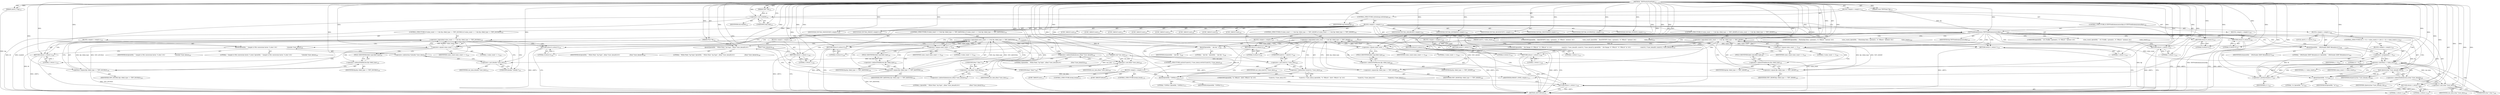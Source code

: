 digraph "_TIFFPrettyPrintField" {  
"3235" [label = <(METHOD,_TIFFPrettyPrintField)<SUB>151</SUB>> ]
"3236" [label = <(PARAM,TIFF *tif)<SUB>151</SUB>> ]
"3237" [label = <(PARAM,const TIFFField *fip)<SUB>151</SUB>> ]
"3238" [label = <(PARAM,FILE *fd)<SUB>151</SUB>> ]
"3239" [label = <(PARAM,uint32_t tag)<SUB>152</SUB>> ]
"3240" [label = <(PARAM,uint32_t value_count)<SUB>152</SUB>> ]
"3241" [label = <(PARAM,void *raw_data)<SUB>153</SUB>> ]
"3242" [label = <(BLOCK,&lt;empty&gt;,&lt;empty&gt;)<SUB>154</SUB>> ]
"3243" [label = <(&lt;operator&gt;.cast,(void)tif)<SUB>155</SUB>> ]
"3244" [label = <(UNKNOWN,void,void)<SUB>155</SUB>> ]
"3245" [label = <(IDENTIFIER,tif,(void)tif)<SUB>155</SUB>> ]
"3246" [label = <(CONTROL_STRUCTURE,if (TIFFFieldIsAnonymous(fip)),if (TIFFFieldIsAnonymous(fip)))<SUB>158</SUB>> ]
"3247" [label = <(TIFFFieldIsAnonymous,TIFFFieldIsAnonymous(fip))<SUB>158</SUB>> ]
"3248" [label = <(IDENTIFIER,fip,TIFFFieldIsAnonymous(fip))<SUB>158</SUB>> ]
"3249" [label = <(BLOCK,&lt;empty&gt;,&lt;empty&gt;)<SUB>159</SUB>> ]
"3250" [label = <(RETURN,return 0;,return 0;)<SUB>160</SUB>> ]
"3251" [label = <(LITERAL,0,return 0;)<SUB>160</SUB>> ]
"3252" [label = <(CONTROL_STRUCTURE,switch(tag),switch(tag))<SUB>163</SUB>> ]
"3253" [label = <(IDENTIFIER,tag,switch(tag))<SUB>163</SUB>> ]
"3254" [label = <(BLOCK,&lt;empty&gt;,&lt;empty&gt;)<SUB>164</SUB>> ]
"3255" [label = <(JUMP_TARGET,case)<SUB>165</SUB>> ]
"3256" [label = <(IDENTIFIER,TIFFTAG_INKSET,&lt;empty&gt;)<SUB>165</SUB>> ]
"3257" [label = <(CONTROL_STRUCTURE,if (value_count == 2 &amp;&amp; fip-&gt;field_type == TIFF_SHORT),if (value_count == 2 &amp;&amp; fip-&gt;field_type == TIFF_SHORT))<SUB>166</SUB>> ]
"3258" [label = <(&lt;operator&gt;.logicalAnd,value_count == 2 &amp;&amp; fip-&gt;field_type == TIFF_SHORT)<SUB>166</SUB>> ]
"3259" [label = <(&lt;operator&gt;.equals,value_count == 2)<SUB>166</SUB>> ]
"3260" [label = <(IDENTIFIER,value_count,value_count == 2)<SUB>166</SUB>> ]
"3261" [label = <(LITERAL,2,value_count == 2)<SUB>166</SUB>> ]
"3262" [label = <(&lt;operator&gt;.equals,fip-&gt;field_type == TIFF_SHORT)<SUB>166</SUB>> ]
"3263" [label = <(&lt;operator&gt;.indirectFieldAccess,fip-&gt;field_type)<SUB>166</SUB>> ]
"3264" [label = <(IDENTIFIER,fip,fip-&gt;field_type == TIFF_SHORT)<SUB>166</SUB>> ]
"3265" [label = <(FIELD_IDENTIFIER,field_type,field_type)<SUB>166</SUB>> ]
"3266" [label = <(IDENTIFIER,TIFF_SHORT,fip-&gt;field_type == TIFF_SHORT)<SUB>166</SUB>> ]
"3267" [label = <(BLOCK,&lt;empty&gt;,&lt;empty&gt;)<SUB>167</SUB>> ]
"3268" [label = <(fprintf,fprintf(fd, &quot;  Ink Set: &quot;))<SUB>168</SUB>> ]
"3269" [label = <(IDENTIFIER,fd,fprintf(fd, &quot;  Ink Set: &quot;))<SUB>168</SUB>> ]
"3270" [label = <(LITERAL,&quot;  Ink Set: &quot;,fprintf(fd, &quot;  Ink Set: &quot;))<SUB>168</SUB>> ]
"3271" [label = <(CONTROL_STRUCTURE,switch(*((uint16_t *)raw_data)),switch(*((uint16_t *)raw_data)))<SUB>169</SUB>> ]
"3272" [label = <(&lt;operator&gt;.indirection,*((uint16_t *)raw_data))<SUB>169</SUB>> ]
"3273" [label = <(&lt;operator&gt;.cast,(uint16_t *)raw_data)<SUB>169</SUB>> ]
"3274" [label = <(UNKNOWN,uint16_t *,uint16_t *)<SUB>169</SUB>> ]
"3275" [label = <(IDENTIFIER,raw_data,(uint16_t *)raw_data)<SUB>169</SUB>> ]
"3276" [label = <(BLOCK,&lt;empty&gt;,&lt;empty&gt;)<SUB>170</SUB>> ]
"3277" [label = <(JUMP_TARGET,case)<SUB>171</SUB>> ]
"3278" [label = <(IDENTIFIER,INKSET_CMYK,&lt;empty&gt;)<SUB>171</SUB>> ]
"3279" [label = <(fprintf,fprintf(fd, &quot;CMYK\n&quot;))<SUB>172</SUB>> ]
"3280" [label = <(IDENTIFIER,fd,fprintf(fd, &quot;CMYK\n&quot;))<SUB>172</SUB>> ]
"3281" [label = <(LITERAL,&quot;CMYK\n&quot;,fprintf(fd, &quot;CMYK\n&quot;))<SUB>172</SUB>> ]
"3282" [label = <(CONTROL_STRUCTURE,break;,break;)<SUB>173</SUB>> ]
"3283" [label = <(JUMP_TARGET,default)<SUB>174</SUB>> ]
"3284" [label = <(UNKNOWN,fprintf(fd, &quot;%&quot; PRIu16 &quot; (0x%&quot; PRIx16 &quot;)\n&quot;,\012                                *((uint16_t *)raw_data),\012                                *((uint16_t *)raw_data));,fprintf(fd, &quot;%&quot; PRIu16 &quot; (0x%&quot; PRIx16 &quot;)\n&quot;,\012                                *((uint16_t *)raw_data),\012                                *((uint16_t *)raw_data));)<SUB>175</SUB>> ]
"3285" [label = <(CONTROL_STRUCTURE,break;,break;)<SUB>178</SUB>> ]
"3286" [label = <(RETURN,return 1;,return 1;)<SUB>180</SUB>> ]
"3287" [label = <(LITERAL,1,return 1;)<SUB>180</SUB>> ]
"3288" [label = <(RETURN,return 0;,return 0;)<SUB>182</SUB>> ]
"3289" [label = <(LITERAL,0,return 0;)<SUB>182</SUB>> ]
"3290" [label = <(JUMP_TARGET,case)<SUB>184</SUB>> ]
"3291" [label = <(IDENTIFIER,TIFFTAG_DOTRANGE,&lt;empty&gt;)<SUB>184</SUB>> ]
"3292" [label = <(CONTROL_STRUCTURE,if (value_count == 2 &amp;&amp; fip-&gt;field_type == TIFF_SHORT),if (value_count == 2 &amp;&amp; fip-&gt;field_type == TIFF_SHORT))<SUB>185</SUB>> ]
"3293" [label = <(&lt;operator&gt;.logicalAnd,value_count == 2 &amp;&amp; fip-&gt;field_type == TIFF_SHORT)<SUB>185</SUB>> ]
"3294" [label = <(&lt;operator&gt;.equals,value_count == 2)<SUB>185</SUB>> ]
"3295" [label = <(IDENTIFIER,value_count,value_count == 2)<SUB>185</SUB>> ]
"3296" [label = <(LITERAL,2,value_count == 2)<SUB>185</SUB>> ]
"3297" [label = <(&lt;operator&gt;.equals,fip-&gt;field_type == TIFF_SHORT)<SUB>185</SUB>> ]
"3298" [label = <(&lt;operator&gt;.indirectFieldAccess,fip-&gt;field_type)<SUB>185</SUB>> ]
"3299" [label = <(IDENTIFIER,fip,fip-&gt;field_type == TIFF_SHORT)<SUB>185</SUB>> ]
"3300" [label = <(FIELD_IDENTIFIER,field_type,field_type)<SUB>185</SUB>> ]
"3301" [label = <(IDENTIFIER,TIFF_SHORT,fip-&gt;field_type == TIFF_SHORT)<SUB>185</SUB>> ]
"3302" [label = <(BLOCK,&lt;empty&gt;,&lt;empty&gt;)<SUB>186</SUB>> ]
"3303" [label = <(UNKNOWN,fprintf(fd, &quot;  Dot Range: %&quot; PRIu16 &quot;-%&quot; PRIu16 &quot;\n&quot;,\012                        ((uint16_t *)raw_data)[0], ((uint16_t *)raw_data)[1]);,fprintf(fd, &quot;  Dot Range: %&quot; PRIu16 &quot;-%&quot; PRIu16 &quot;\n&quot;,\012                        ((uint16_t *)raw_data)[0], ((uint16_t *)raw_data)[1]);)<SUB>187</SUB>> ]
"3304" [label = <(RETURN,return 1;,return 1;)<SUB>189</SUB>> ]
"3305" [label = <(LITERAL,1,return 1;)<SUB>189</SUB>> ]
"3306" [label = <(RETURN,return 0;,return 0;)<SUB>191</SUB>> ]
"3307" [label = <(LITERAL,0,return 0;)<SUB>191</SUB>> ]
"3308" [label = <(JUMP_TARGET,case)<SUB>193</SUB>> ]
"3309" [label = <(IDENTIFIER,TIFFTAG_WHITEPOINT,&lt;empty&gt;)<SUB>193</SUB>> ]
"3310" [label = <(CONTROL_STRUCTURE,if (value_count == 2 &amp;&amp; fip-&gt;field_type == TIFF_RATIONAL),if (value_count == 2 &amp;&amp; fip-&gt;field_type == TIFF_RATIONAL))<SUB>194</SUB>> ]
"3311" [label = <(&lt;operator&gt;.logicalAnd,value_count == 2 &amp;&amp; fip-&gt;field_type == TIFF_RATIONAL)<SUB>194</SUB>> ]
"3312" [label = <(&lt;operator&gt;.equals,value_count == 2)<SUB>194</SUB>> ]
"3313" [label = <(IDENTIFIER,value_count,value_count == 2)<SUB>194</SUB>> ]
"3314" [label = <(LITERAL,2,value_count == 2)<SUB>194</SUB>> ]
"3315" [label = <(&lt;operator&gt;.equals,fip-&gt;field_type == TIFF_RATIONAL)<SUB>194</SUB>> ]
"3316" [label = <(&lt;operator&gt;.indirectFieldAccess,fip-&gt;field_type)<SUB>194</SUB>> ]
"3317" [label = <(IDENTIFIER,fip,fip-&gt;field_type == TIFF_RATIONAL)<SUB>194</SUB>> ]
"3318" [label = <(FIELD_IDENTIFIER,field_type,field_type)<SUB>194</SUB>> ]
"3319" [label = <(IDENTIFIER,TIFF_RATIONAL,fip-&gt;field_type == TIFF_RATIONAL)<SUB>194</SUB>> ]
"3320" [label = <(BLOCK,&lt;empty&gt;,&lt;empty&gt;)<SUB>195</SUB>> ]
"3321" [label = <(fprintf,fprintf(fd, &quot;  White Point: %g-%g\n&quot;, ((float *)raw_data)[0],\012                        ((float *)raw_data)[1]))<SUB>196</SUB>> ]
"3322" [label = <(IDENTIFIER,fd,fprintf(fd, &quot;  White Point: %g-%g\n&quot;, ((float *)raw_data)[0],\012                        ((float *)raw_data)[1]))<SUB>196</SUB>> ]
"3323" [label = <(LITERAL,&quot;  White Point: %g-%g\n&quot;,fprintf(fd, &quot;  White Point: %g-%g\n&quot;, ((float *)raw_data)[0],\012                        ((float *)raw_data)[1]))<SUB>196</SUB>> ]
"3324" [label = <(&lt;operator&gt;.indirectIndexAccess,((float *)raw_data)[0])<SUB>196</SUB>> ]
"3325" [label = <(&lt;operator&gt;.cast,(float *)raw_data)<SUB>196</SUB>> ]
"3326" [label = <(UNKNOWN,float *,float *)<SUB>196</SUB>> ]
"3327" [label = <(IDENTIFIER,raw_data,(float *)raw_data)<SUB>196</SUB>> ]
"3328" [label = <(LITERAL,0,fprintf(fd, &quot;  White Point: %g-%g\n&quot;, ((float *)raw_data)[0],\012                        ((float *)raw_data)[1]))<SUB>196</SUB>> ]
"3329" [label = <(&lt;operator&gt;.indirectIndexAccess,((float *)raw_data)[1])<SUB>197</SUB>> ]
"3330" [label = <(&lt;operator&gt;.cast,(float *)raw_data)<SUB>197</SUB>> ]
"3331" [label = <(UNKNOWN,float *,float *)<SUB>197</SUB>> ]
"3332" [label = <(IDENTIFIER,raw_data,(float *)raw_data)<SUB>197</SUB>> ]
"3333" [label = <(LITERAL,1,fprintf(fd, &quot;  White Point: %g-%g\n&quot;, ((float *)raw_data)[0],\012                        ((float *)raw_data)[1]))<SUB>197</SUB>> ]
"3334" [label = <(RETURN,return 1;,return 1;)<SUB>198</SUB>> ]
"3335" [label = <(LITERAL,1,return 1;)<SUB>198</SUB>> ]
"3336" [label = <(RETURN,return 0;,return 0;)<SUB>200</SUB>> ]
"3337" [label = <(LITERAL,0,return 0;)<SUB>200</SUB>> ]
"3338" [label = <(JUMP_TARGET,case)<SUB>202</SUB>> ]
"3339" [label = <(IDENTIFIER,TIFFTAG_XMLPACKET,&lt;empty&gt;)<SUB>202</SUB>> ]
"3340" [label = <(BLOCK,&lt;empty&gt;,&lt;empty&gt;)<SUB>203</SUB>> ]
"3341" [label = <(LOCAL,uint32_t i: uint32_t)<SUB>204</SUB>> ]
"3342" [label = <(fprintf,fprintf(fd, &quot;  XMLPacket (XMP Metadata):\n&quot;))<SUB>206</SUB>> ]
"3343" [label = <(IDENTIFIER,fd,fprintf(fd, &quot;  XMLPacket (XMP Metadata):\n&quot;))<SUB>206</SUB>> ]
"3344" [label = <(LITERAL,&quot;  XMLPacket (XMP Metadata):\n&quot;,fprintf(fd, &quot;  XMLPacket (XMP Metadata):\n&quot;))<SUB>206</SUB>> ]
"3345" [label = <(CONTROL_STRUCTURE,for (i = 0;i &lt; value_count;i++),for (i = 0;i &lt; value_count;i++))<SUB>207</SUB>> ]
"3346" [label = <(BLOCK,&lt;empty&gt;,&lt;empty&gt;)<SUB>207</SUB>> ]
"3347" [label = <(&lt;operator&gt;.assignment,i = 0)<SUB>207</SUB>> ]
"3348" [label = <(IDENTIFIER,i,i = 0)<SUB>207</SUB>> ]
"3349" [label = <(LITERAL,0,i = 0)<SUB>207</SUB>> ]
"3350" [label = <(&lt;operator&gt;.lessThan,i &lt; value_count)<SUB>207</SUB>> ]
"3351" [label = <(IDENTIFIER,i,i &lt; value_count)<SUB>207</SUB>> ]
"3352" [label = <(IDENTIFIER,value_count,i &lt; value_count)<SUB>207</SUB>> ]
"3353" [label = <(&lt;operator&gt;.postIncrement,i++)<SUB>207</SUB>> ]
"3354" [label = <(IDENTIFIER,i,i++)<SUB>207</SUB>> ]
"3355" [label = <(fputc,fputc(((char *)raw_data)[i], fd))<SUB>208</SUB>> ]
"3356" [label = <(&lt;operator&gt;.indirectIndexAccess,((char *)raw_data)[i])<SUB>208</SUB>> ]
"3357" [label = <(&lt;operator&gt;.cast,(char *)raw_data)<SUB>208</SUB>> ]
"3358" [label = <(UNKNOWN,char *,char *)<SUB>208</SUB>> ]
"3359" [label = <(IDENTIFIER,raw_data,(char *)raw_data)<SUB>208</SUB>> ]
"3360" [label = <(IDENTIFIER,i,fputc(((char *)raw_data)[i], fd))<SUB>208</SUB>> ]
"3361" [label = <(IDENTIFIER,fd,fputc(((char *)raw_data)[i], fd))<SUB>208</SUB>> ]
"3362" [label = <(fprintf,fprintf(fd, &quot;\n&quot;))<SUB>209</SUB>> ]
"3363" [label = <(IDENTIFIER,fd,fprintf(fd, &quot;\n&quot;))<SUB>209</SUB>> ]
"3364" [label = <(LITERAL,&quot;\n&quot;,fprintf(fd, &quot;\n&quot;))<SUB>209</SUB>> ]
"3365" [label = <(RETURN,return 1;,return 1;)<SUB>210</SUB>> ]
"3366" [label = <(LITERAL,1,return 1;)<SUB>210</SUB>> ]
"3367" [label = <(JUMP_TARGET,case)<SUB>212</SUB>> ]
"3368" [label = <(IDENTIFIER,TIFFTAG_RICHTIFFIPTC,&lt;empty&gt;)<SUB>212</SUB>> ]
"3369" [label = <(UNKNOWN,fprintf(fd, &quot;  RichTIFFIPTC Data: &lt;present&gt;, %&quot; PRIu32 &quot; bytes\n&quot;,\012                    value_count);,fprintf(fd, &quot;  RichTIFFIPTC Data: &lt;present&gt;, %&quot; PRIu32 &quot; bytes\n&quot;,\012                    value_count);)<SUB>213</SUB>> ]
"3370" [label = <(RETURN,return 1;,return 1;)<SUB>215</SUB>> ]
"3371" [label = <(LITERAL,1,return 1;)<SUB>215</SUB>> ]
"3372" [label = <(JUMP_TARGET,case)<SUB>217</SUB>> ]
"3373" [label = <(IDENTIFIER,TIFFTAG_PHOTOSHOP,&lt;empty&gt;)<SUB>217</SUB>> ]
"3374" [label = <(UNKNOWN,fprintf(fd, &quot;  Photoshop Data: &lt;present&gt;, %&quot; PRIu32 &quot; bytes\n&quot;,\012                    value_count);,fprintf(fd, &quot;  Photoshop Data: &lt;present&gt;, %&quot; PRIu32 &quot; bytes\n&quot;,\012                    value_count);)<SUB>218</SUB>> ]
"3375" [label = <(RETURN,return 1;,return 1;)<SUB>220</SUB>> ]
"3376" [label = <(LITERAL,1,return 1;)<SUB>220</SUB>> ]
"3377" [label = <(JUMP_TARGET,case)<SUB>222</SUB>> ]
"3378" [label = <(IDENTIFIER,TIFFTAG_ICCPROFILE,&lt;empty&gt;)<SUB>222</SUB>> ]
"3379" [label = <(UNKNOWN,fprintf(fd, &quot;  ICC Profile: &lt;present&gt;, %&quot; PRIu32 &quot; bytes\n&quot;,\012                    value_count);,fprintf(fd, &quot;  ICC Profile: &lt;present&gt;, %&quot; PRIu32 &quot; bytes\n&quot;,\012                    value_count);)<SUB>223</SUB>> ]
"3380" [label = <(RETURN,return 1;,return 1;)<SUB>225</SUB>> ]
"3381" [label = <(LITERAL,1,return 1;)<SUB>225</SUB>> ]
"3382" [label = <(JUMP_TARGET,case)<SUB>227</SUB>> ]
"3383" [label = <(IDENTIFIER,TIFFTAG_STONITS,&lt;empty&gt;)<SUB>227</SUB>> ]
"3384" [label = <(CONTROL_STRUCTURE,if (value_count == 1 &amp;&amp; fip-&gt;field_type == TIFF_DOUBLE),if (value_count == 1 &amp;&amp; fip-&gt;field_type == TIFF_DOUBLE))<SUB>228</SUB>> ]
"3385" [label = <(&lt;operator&gt;.logicalAnd,value_count == 1 &amp;&amp; fip-&gt;field_type == TIFF_DOUBLE)<SUB>228</SUB>> ]
"3386" [label = <(&lt;operator&gt;.equals,value_count == 1)<SUB>228</SUB>> ]
"3387" [label = <(IDENTIFIER,value_count,value_count == 1)<SUB>228</SUB>> ]
"3388" [label = <(LITERAL,1,value_count == 1)<SUB>228</SUB>> ]
"3389" [label = <(&lt;operator&gt;.equals,fip-&gt;field_type == TIFF_DOUBLE)<SUB>228</SUB>> ]
"3390" [label = <(&lt;operator&gt;.indirectFieldAccess,fip-&gt;field_type)<SUB>228</SUB>> ]
"3391" [label = <(IDENTIFIER,fip,fip-&gt;field_type == TIFF_DOUBLE)<SUB>228</SUB>> ]
"3392" [label = <(FIELD_IDENTIFIER,field_type,field_type)<SUB>228</SUB>> ]
"3393" [label = <(IDENTIFIER,TIFF_DOUBLE,fip-&gt;field_type == TIFF_DOUBLE)<SUB>228</SUB>> ]
"3394" [label = <(BLOCK,&lt;empty&gt;,&lt;empty&gt;)<SUB>229</SUB>> ]
"3395" [label = <(fprintf,fprintf(fd, &quot;  Sample to Nits conversion factor: %.4e\n&quot;,\012                        *((double *)raw_data)))<SUB>230</SUB>> ]
"3396" [label = <(IDENTIFIER,fd,fprintf(fd, &quot;  Sample to Nits conversion factor: %.4e\n&quot;,\012                        *((double *)raw_data)))<SUB>230</SUB>> ]
"3397" [label = <(LITERAL,&quot;  Sample to Nits conversion factor: %.4e\n&quot;,fprintf(fd, &quot;  Sample to Nits conversion factor: %.4e\n&quot;,\012                        *((double *)raw_data)))<SUB>230</SUB>> ]
"3398" [label = <(&lt;operator&gt;.indirection,*((double *)raw_data))<SUB>231</SUB>> ]
"3399" [label = <(&lt;operator&gt;.cast,(double *)raw_data)<SUB>231</SUB>> ]
"3400" [label = <(UNKNOWN,double *,double *)<SUB>231</SUB>> ]
"3401" [label = <(IDENTIFIER,raw_data,(double *)raw_data)<SUB>231</SUB>> ]
"3402" [label = <(RETURN,return 1;,return 1;)<SUB>232</SUB>> ]
"3403" [label = <(LITERAL,1,return 1;)<SUB>232</SUB>> ]
"3404" [label = <(RETURN,return 0;,return 0;)<SUB>234</SUB>> ]
"3405" [label = <(LITERAL,0,return 0;)<SUB>234</SUB>> ]
"3406" [label = <(RETURN,return 0;,return 0;)<SUB>237</SUB>> ]
"3407" [label = <(LITERAL,0,return 0;)<SUB>237</SUB>> ]
"3408" [label = <(METHOD_RETURN,int)<SUB>151</SUB>> ]
  "3235" -> "3236"  [ label = "AST: "] 
  "3235" -> "3237"  [ label = "AST: "] 
  "3235" -> "3238"  [ label = "AST: "] 
  "3235" -> "3239"  [ label = "AST: "] 
  "3235" -> "3240"  [ label = "AST: "] 
  "3235" -> "3241"  [ label = "AST: "] 
  "3235" -> "3242"  [ label = "AST: "] 
  "3235" -> "3408"  [ label = "AST: "] 
  "3242" -> "3243"  [ label = "AST: "] 
  "3242" -> "3246"  [ label = "AST: "] 
  "3242" -> "3252"  [ label = "AST: "] 
  "3242" -> "3406"  [ label = "AST: "] 
  "3243" -> "3244"  [ label = "AST: "] 
  "3243" -> "3245"  [ label = "AST: "] 
  "3246" -> "3247"  [ label = "AST: "] 
  "3246" -> "3249"  [ label = "AST: "] 
  "3247" -> "3248"  [ label = "AST: "] 
  "3249" -> "3250"  [ label = "AST: "] 
  "3250" -> "3251"  [ label = "AST: "] 
  "3252" -> "3253"  [ label = "AST: "] 
  "3252" -> "3254"  [ label = "AST: "] 
  "3254" -> "3255"  [ label = "AST: "] 
  "3254" -> "3256"  [ label = "AST: "] 
  "3254" -> "3257"  [ label = "AST: "] 
  "3254" -> "3288"  [ label = "AST: "] 
  "3254" -> "3290"  [ label = "AST: "] 
  "3254" -> "3291"  [ label = "AST: "] 
  "3254" -> "3292"  [ label = "AST: "] 
  "3254" -> "3306"  [ label = "AST: "] 
  "3254" -> "3308"  [ label = "AST: "] 
  "3254" -> "3309"  [ label = "AST: "] 
  "3254" -> "3310"  [ label = "AST: "] 
  "3254" -> "3336"  [ label = "AST: "] 
  "3254" -> "3338"  [ label = "AST: "] 
  "3254" -> "3339"  [ label = "AST: "] 
  "3254" -> "3340"  [ label = "AST: "] 
  "3254" -> "3367"  [ label = "AST: "] 
  "3254" -> "3368"  [ label = "AST: "] 
  "3254" -> "3369"  [ label = "AST: "] 
  "3254" -> "3370"  [ label = "AST: "] 
  "3254" -> "3372"  [ label = "AST: "] 
  "3254" -> "3373"  [ label = "AST: "] 
  "3254" -> "3374"  [ label = "AST: "] 
  "3254" -> "3375"  [ label = "AST: "] 
  "3254" -> "3377"  [ label = "AST: "] 
  "3254" -> "3378"  [ label = "AST: "] 
  "3254" -> "3379"  [ label = "AST: "] 
  "3254" -> "3380"  [ label = "AST: "] 
  "3254" -> "3382"  [ label = "AST: "] 
  "3254" -> "3383"  [ label = "AST: "] 
  "3254" -> "3384"  [ label = "AST: "] 
  "3254" -> "3404"  [ label = "AST: "] 
  "3257" -> "3258"  [ label = "AST: "] 
  "3257" -> "3267"  [ label = "AST: "] 
  "3258" -> "3259"  [ label = "AST: "] 
  "3258" -> "3262"  [ label = "AST: "] 
  "3259" -> "3260"  [ label = "AST: "] 
  "3259" -> "3261"  [ label = "AST: "] 
  "3262" -> "3263"  [ label = "AST: "] 
  "3262" -> "3266"  [ label = "AST: "] 
  "3263" -> "3264"  [ label = "AST: "] 
  "3263" -> "3265"  [ label = "AST: "] 
  "3267" -> "3268"  [ label = "AST: "] 
  "3267" -> "3271"  [ label = "AST: "] 
  "3267" -> "3286"  [ label = "AST: "] 
  "3268" -> "3269"  [ label = "AST: "] 
  "3268" -> "3270"  [ label = "AST: "] 
  "3271" -> "3272"  [ label = "AST: "] 
  "3271" -> "3276"  [ label = "AST: "] 
  "3272" -> "3273"  [ label = "AST: "] 
  "3273" -> "3274"  [ label = "AST: "] 
  "3273" -> "3275"  [ label = "AST: "] 
  "3276" -> "3277"  [ label = "AST: "] 
  "3276" -> "3278"  [ label = "AST: "] 
  "3276" -> "3279"  [ label = "AST: "] 
  "3276" -> "3282"  [ label = "AST: "] 
  "3276" -> "3283"  [ label = "AST: "] 
  "3276" -> "3284"  [ label = "AST: "] 
  "3276" -> "3285"  [ label = "AST: "] 
  "3279" -> "3280"  [ label = "AST: "] 
  "3279" -> "3281"  [ label = "AST: "] 
  "3286" -> "3287"  [ label = "AST: "] 
  "3288" -> "3289"  [ label = "AST: "] 
  "3292" -> "3293"  [ label = "AST: "] 
  "3292" -> "3302"  [ label = "AST: "] 
  "3293" -> "3294"  [ label = "AST: "] 
  "3293" -> "3297"  [ label = "AST: "] 
  "3294" -> "3295"  [ label = "AST: "] 
  "3294" -> "3296"  [ label = "AST: "] 
  "3297" -> "3298"  [ label = "AST: "] 
  "3297" -> "3301"  [ label = "AST: "] 
  "3298" -> "3299"  [ label = "AST: "] 
  "3298" -> "3300"  [ label = "AST: "] 
  "3302" -> "3303"  [ label = "AST: "] 
  "3302" -> "3304"  [ label = "AST: "] 
  "3304" -> "3305"  [ label = "AST: "] 
  "3306" -> "3307"  [ label = "AST: "] 
  "3310" -> "3311"  [ label = "AST: "] 
  "3310" -> "3320"  [ label = "AST: "] 
  "3311" -> "3312"  [ label = "AST: "] 
  "3311" -> "3315"  [ label = "AST: "] 
  "3312" -> "3313"  [ label = "AST: "] 
  "3312" -> "3314"  [ label = "AST: "] 
  "3315" -> "3316"  [ label = "AST: "] 
  "3315" -> "3319"  [ label = "AST: "] 
  "3316" -> "3317"  [ label = "AST: "] 
  "3316" -> "3318"  [ label = "AST: "] 
  "3320" -> "3321"  [ label = "AST: "] 
  "3320" -> "3334"  [ label = "AST: "] 
  "3321" -> "3322"  [ label = "AST: "] 
  "3321" -> "3323"  [ label = "AST: "] 
  "3321" -> "3324"  [ label = "AST: "] 
  "3321" -> "3329"  [ label = "AST: "] 
  "3324" -> "3325"  [ label = "AST: "] 
  "3324" -> "3328"  [ label = "AST: "] 
  "3325" -> "3326"  [ label = "AST: "] 
  "3325" -> "3327"  [ label = "AST: "] 
  "3329" -> "3330"  [ label = "AST: "] 
  "3329" -> "3333"  [ label = "AST: "] 
  "3330" -> "3331"  [ label = "AST: "] 
  "3330" -> "3332"  [ label = "AST: "] 
  "3334" -> "3335"  [ label = "AST: "] 
  "3336" -> "3337"  [ label = "AST: "] 
  "3340" -> "3341"  [ label = "AST: "] 
  "3340" -> "3342"  [ label = "AST: "] 
  "3340" -> "3345"  [ label = "AST: "] 
  "3340" -> "3362"  [ label = "AST: "] 
  "3340" -> "3365"  [ label = "AST: "] 
  "3342" -> "3343"  [ label = "AST: "] 
  "3342" -> "3344"  [ label = "AST: "] 
  "3345" -> "3346"  [ label = "AST: "] 
  "3345" -> "3350"  [ label = "AST: "] 
  "3345" -> "3353"  [ label = "AST: "] 
  "3345" -> "3355"  [ label = "AST: "] 
  "3346" -> "3347"  [ label = "AST: "] 
  "3347" -> "3348"  [ label = "AST: "] 
  "3347" -> "3349"  [ label = "AST: "] 
  "3350" -> "3351"  [ label = "AST: "] 
  "3350" -> "3352"  [ label = "AST: "] 
  "3353" -> "3354"  [ label = "AST: "] 
  "3355" -> "3356"  [ label = "AST: "] 
  "3355" -> "3361"  [ label = "AST: "] 
  "3356" -> "3357"  [ label = "AST: "] 
  "3356" -> "3360"  [ label = "AST: "] 
  "3357" -> "3358"  [ label = "AST: "] 
  "3357" -> "3359"  [ label = "AST: "] 
  "3362" -> "3363"  [ label = "AST: "] 
  "3362" -> "3364"  [ label = "AST: "] 
  "3365" -> "3366"  [ label = "AST: "] 
  "3370" -> "3371"  [ label = "AST: "] 
  "3375" -> "3376"  [ label = "AST: "] 
  "3380" -> "3381"  [ label = "AST: "] 
  "3384" -> "3385"  [ label = "AST: "] 
  "3384" -> "3394"  [ label = "AST: "] 
  "3385" -> "3386"  [ label = "AST: "] 
  "3385" -> "3389"  [ label = "AST: "] 
  "3386" -> "3387"  [ label = "AST: "] 
  "3386" -> "3388"  [ label = "AST: "] 
  "3389" -> "3390"  [ label = "AST: "] 
  "3389" -> "3393"  [ label = "AST: "] 
  "3390" -> "3391"  [ label = "AST: "] 
  "3390" -> "3392"  [ label = "AST: "] 
  "3394" -> "3395"  [ label = "AST: "] 
  "3394" -> "3402"  [ label = "AST: "] 
  "3395" -> "3396"  [ label = "AST: "] 
  "3395" -> "3397"  [ label = "AST: "] 
  "3395" -> "3398"  [ label = "AST: "] 
  "3398" -> "3399"  [ label = "AST: "] 
  "3399" -> "3400"  [ label = "AST: "] 
  "3399" -> "3401"  [ label = "AST: "] 
  "3402" -> "3403"  [ label = "AST: "] 
  "3404" -> "3405"  [ label = "AST: "] 
  "3406" -> "3407"  [ label = "AST: "] 
  "3243" -> "3247"  [ label = "CFG: "] 
  "3406" -> "3408"  [ label = "CFG: "] 
  "3244" -> "3243"  [ label = "CFG: "] 
  "3247" -> "3250"  [ label = "CFG: "] 
  "3247" -> "3259"  [ label = "CFG: "] 
  "3247" -> "3294"  [ label = "CFG: "] 
  "3247" -> "3312"  [ label = "CFG: "] 
  "3247" -> "3342"  [ label = "CFG: "] 
  "3247" -> "3369"  [ label = "CFG: "] 
  "3247" -> "3374"  [ label = "CFG: "] 
  "3247" -> "3379"  [ label = "CFG: "] 
  "3247" -> "3386"  [ label = "CFG: "] 
  "3247" -> "3406"  [ label = "CFG: "] 
  "3250" -> "3408"  [ label = "CFG: "] 
  "3288" -> "3408"  [ label = "CFG: "] 
  "3306" -> "3408"  [ label = "CFG: "] 
  "3336" -> "3408"  [ label = "CFG: "] 
  "3369" -> "3370"  [ label = "CFG: "] 
  "3370" -> "3408"  [ label = "CFG: "] 
  "3374" -> "3375"  [ label = "CFG: "] 
  "3375" -> "3408"  [ label = "CFG: "] 
  "3379" -> "3380"  [ label = "CFG: "] 
  "3380" -> "3408"  [ label = "CFG: "] 
  "3404" -> "3408"  [ label = "CFG: "] 
  "3258" -> "3268"  [ label = "CFG: "] 
  "3258" -> "3288"  [ label = "CFG: "] 
  "3293" -> "3303"  [ label = "CFG: "] 
  "3293" -> "3306"  [ label = "CFG: "] 
  "3311" -> "3326"  [ label = "CFG: "] 
  "3311" -> "3336"  [ label = "CFG: "] 
  "3342" -> "3347"  [ label = "CFG: "] 
  "3362" -> "3365"  [ label = "CFG: "] 
  "3365" -> "3408"  [ label = "CFG: "] 
  "3385" -> "3400"  [ label = "CFG: "] 
  "3385" -> "3404"  [ label = "CFG: "] 
  "3259" -> "3258"  [ label = "CFG: "] 
  "3259" -> "3265"  [ label = "CFG: "] 
  "3262" -> "3258"  [ label = "CFG: "] 
  "3268" -> "3274"  [ label = "CFG: "] 
  "3286" -> "3408"  [ label = "CFG: "] 
  "3294" -> "3293"  [ label = "CFG: "] 
  "3294" -> "3300"  [ label = "CFG: "] 
  "3297" -> "3293"  [ label = "CFG: "] 
  "3303" -> "3304"  [ label = "CFG: "] 
  "3304" -> "3408"  [ label = "CFG: "] 
  "3312" -> "3311"  [ label = "CFG: "] 
  "3312" -> "3318"  [ label = "CFG: "] 
  "3315" -> "3311"  [ label = "CFG: "] 
  "3321" -> "3334"  [ label = "CFG: "] 
  "3334" -> "3408"  [ label = "CFG: "] 
  "3350" -> "3358"  [ label = "CFG: "] 
  "3350" -> "3362"  [ label = "CFG: "] 
  "3353" -> "3350"  [ label = "CFG: "] 
  "3355" -> "3353"  [ label = "CFG: "] 
  "3386" -> "3385"  [ label = "CFG: "] 
  "3386" -> "3392"  [ label = "CFG: "] 
  "3389" -> "3385"  [ label = "CFG: "] 
  "3395" -> "3402"  [ label = "CFG: "] 
  "3402" -> "3408"  [ label = "CFG: "] 
  "3263" -> "3262"  [ label = "CFG: "] 
  "3272" -> "3279"  [ label = "CFG: "] 
  "3272" -> "3284"  [ label = "CFG: "] 
  "3298" -> "3297"  [ label = "CFG: "] 
  "3316" -> "3315"  [ label = "CFG: "] 
  "3324" -> "3331"  [ label = "CFG: "] 
  "3329" -> "3321"  [ label = "CFG: "] 
  "3347" -> "3350"  [ label = "CFG: "] 
  "3356" -> "3355"  [ label = "CFG: "] 
  "3390" -> "3389"  [ label = "CFG: "] 
  "3398" -> "3395"  [ label = "CFG: "] 
  "3265" -> "3263"  [ label = "CFG: "] 
  "3273" -> "3272"  [ label = "CFG: "] 
  "3279" -> "3286"  [ label = "CFG: "] 
  "3284" -> "3286"  [ label = "CFG: "] 
  "3300" -> "3298"  [ label = "CFG: "] 
  "3318" -> "3316"  [ label = "CFG: "] 
  "3325" -> "3324"  [ label = "CFG: "] 
  "3330" -> "3329"  [ label = "CFG: "] 
  "3357" -> "3356"  [ label = "CFG: "] 
  "3392" -> "3390"  [ label = "CFG: "] 
  "3399" -> "3398"  [ label = "CFG: "] 
  "3274" -> "3273"  [ label = "CFG: "] 
  "3326" -> "3325"  [ label = "CFG: "] 
  "3331" -> "3330"  [ label = "CFG: "] 
  "3358" -> "3357"  [ label = "CFG: "] 
  "3400" -> "3399"  [ label = "CFG: "] 
  "3235" -> "3244"  [ label = "CFG: "] 
  "3406" -> "3408"  [ label = "DDG: &lt;RET&gt;"] 
  "3336" -> "3408"  [ label = "DDG: &lt;RET&gt;"] 
  "3365" -> "3408"  [ label = "DDG: &lt;RET&gt;"] 
  "3250" -> "3408"  [ label = "DDG: &lt;RET&gt;"] 
  "3370" -> "3408"  [ label = "DDG: &lt;RET&gt;"] 
  "3286" -> "3408"  [ label = "DDG: &lt;RET&gt;"] 
  "3334" -> "3408"  [ label = "DDG: &lt;RET&gt;"] 
  "3380" -> "3408"  [ label = "DDG: &lt;RET&gt;"] 
  "3375" -> "3408"  [ label = "DDG: &lt;RET&gt;"] 
  "3306" -> "3408"  [ label = "DDG: &lt;RET&gt;"] 
  "3402" -> "3408"  [ label = "DDG: &lt;RET&gt;"] 
  "3304" -> "3408"  [ label = "DDG: &lt;RET&gt;"] 
  "3288" -> "3408"  [ label = "DDG: &lt;RET&gt;"] 
  "3404" -> "3408"  [ label = "DDG: &lt;RET&gt;"] 
  "3238" -> "3408"  [ label = "DDG: fd"] 
  "3239" -> "3408"  [ label = "DDG: tag"] 
  "3240" -> "3408"  [ label = "DDG: value_count"] 
  "3241" -> "3408"  [ label = "DDG: raw_data"] 
  "3243" -> "3408"  [ label = "DDG: tif"] 
  "3243" -> "3408"  [ label = "DDG: (void)tif"] 
  "3247" -> "3408"  [ label = "DDG: fip"] 
  "3247" -> "3408"  [ label = "DDG: TIFFFieldIsAnonymous(fip)"] 
  "3315" -> "3408"  [ label = "DDG: TIFF_RATIONAL"] 
  "3389" -> "3408"  [ label = "DDG: TIFF_DOUBLE"] 
  "3235" -> "3236"  [ label = "DDG: "] 
  "3235" -> "3237"  [ label = "DDG: "] 
  "3235" -> "3238"  [ label = "DDG: "] 
  "3235" -> "3239"  [ label = "DDG: "] 
  "3235" -> "3240"  [ label = "DDG: "] 
  "3235" -> "3241"  [ label = "DDG: "] 
  "3236" -> "3243"  [ label = "DDG: tif"] 
  "3235" -> "3243"  [ label = "DDG: "] 
  "3407" -> "3406"  [ label = "DDG: 0"] 
  "3235" -> "3406"  [ label = "DDG: "] 
  "3235" -> "3253"  [ label = "DDG: "] 
  "3235" -> "3407"  [ label = "DDG: "] 
  "3237" -> "3247"  [ label = "DDG: fip"] 
  "3235" -> "3247"  [ label = "DDG: "] 
  "3251" -> "3250"  [ label = "DDG: 0"] 
  "3235" -> "3250"  [ label = "DDG: "] 
  "3235" -> "3256"  [ label = "DDG: "] 
  "3289" -> "3288"  [ label = "DDG: 0"] 
  "3235" -> "3288"  [ label = "DDG: "] 
  "3235" -> "3291"  [ label = "DDG: "] 
  "3307" -> "3306"  [ label = "DDG: 0"] 
  "3235" -> "3306"  [ label = "DDG: "] 
  "3235" -> "3309"  [ label = "DDG: "] 
  "3337" -> "3336"  [ label = "DDG: 0"] 
  "3235" -> "3336"  [ label = "DDG: "] 
  "3235" -> "3339"  [ label = "DDG: "] 
  "3235" -> "3368"  [ label = "DDG: "] 
  "3371" -> "3370"  [ label = "DDG: 1"] 
  "3235" -> "3370"  [ label = "DDG: "] 
  "3235" -> "3373"  [ label = "DDG: "] 
  "3376" -> "3375"  [ label = "DDG: 1"] 
  "3235" -> "3375"  [ label = "DDG: "] 
  "3235" -> "3378"  [ label = "DDG: "] 
  "3381" -> "3380"  [ label = "DDG: 1"] 
  "3235" -> "3380"  [ label = "DDG: "] 
  "3235" -> "3383"  [ label = "DDG: "] 
  "3405" -> "3404"  [ label = "DDG: 0"] 
  "3235" -> "3404"  [ label = "DDG: "] 
  "3235" -> "3251"  [ label = "DDG: "] 
  "3235" -> "3289"  [ label = "DDG: "] 
  "3235" -> "3307"  [ label = "DDG: "] 
  "3235" -> "3337"  [ label = "DDG: "] 
  "3366" -> "3365"  [ label = "DDG: 1"] 
  "3235" -> "3365"  [ label = "DDG: "] 
  "3235" -> "3371"  [ label = "DDG: "] 
  "3235" -> "3376"  [ label = "DDG: "] 
  "3235" -> "3381"  [ label = "DDG: "] 
  "3235" -> "3405"  [ label = "DDG: "] 
  "3259" -> "3258"  [ label = "DDG: value_count"] 
  "3259" -> "3258"  [ label = "DDG: 2"] 
  "3262" -> "3258"  [ label = "DDG: fip-&gt;field_type"] 
  "3262" -> "3258"  [ label = "DDG: TIFF_SHORT"] 
  "3287" -> "3286"  [ label = "DDG: 1"] 
  "3235" -> "3286"  [ label = "DDG: "] 
  "3294" -> "3293"  [ label = "DDG: value_count"] 
  "3294" -> "3293"  [ label = "DDG: 2"] 
  "3297" -> "3293"  [ label = "DDG: fip-&gt;field_type"] 
  "3297" -> "3293"  [ label = "DDG: TIFF_SHORT"] 
  "3305" -> "3304"  [ label = "DDG: 1"] 
  "3235" -> "3304"  [ label = "DDG: "] 
  "3312" -> "3311"  [ label = "DDG: value_count"] 
  "3312" -> "3311"  [ label = "DDG: 2"] 
  "3315" -> "3311"  [ label = "DDG: fip-&gt;field_type"] 
  "3315" -> "3311"  [ label = "DDG: TIFF_RATIONAL"] 
  "3335" -> "3334"  [ label = "DDG: 1"] 
  "3235" -> "3334"  [ label = "DDG: "] 
  "3238" -> "3342"  [ label = "DDG: fd"] 
  "3235" -> "3342"  [ label = "DDG: "] 
  "3342" -> "3362"  [ label = "DDG: fd"] 
  "3355" -> "3362"  [ label = "DDG: fd"] 
  "3235" -> "3362"  [ label = "DDG: "] 
  "3235" -> "3366"  [ label = "DDG: "] 
  "3386" -> "3385"  [ label = "DDG: value_count"] 
  "3386" -> "3385"  [ label = "DDG: 1"] 
  "3389" -> "3385"  [ label = "DDG: fip-&gt;field_type"] 
  "3389" -> "3385"  [ label = "DDG: TIFF_DOUBLE"] 
  "3403" -> "3402"  [ label = "DDG: 1"] 
  "3235" -> "3402"  [ label = "DDG: "] 
  "3240" -> "3259"  [ label = "DDG: value_count"] 
  "3235" -> "3259"  [ label = "DDG: "] 
  "3235" -> "3262"  [ label = "DDG: "] 
  "3238" -> "3268"  [ label = "DDG: fd"] 
  "3235" -> "3268"  [ label = "DDG: "] 
  "3235" -> "3287"  [ label = "DDG: "] 
  "3240" -> "3294"  [ label = "DDG: value_count"] 
  "3235" -> "3294"  [ label = "DDG: "] 
  "3235" -> "3297"  [ label = "DDG: "] 
  "3235" -> "3305"  [ label = "DDG: "] 
  "3240" -> "3312"  [ label = "DDG: value_count"] 
  "3235" -> "3312"  [ label = "DDG: "] 
  "3235" -> "3315"  [ label = "DDG: "] 
  "3238" -> "3321"  [ label = "DDG: fd"] 
  "3235" -> "3321"  [ label = "DDG: "] 
  "3235" -> "3335"  [ label = "DDG: "] 
  "3235" -> "3347"  [ label = "DDG: "] 
  "3347" -> "3350"  [ label = "DDG: i"] 
  "3353" -> "3350"  [ label = "DDG: i"] 
  "3235" -> "3350"  [ label = "DDG: "] 
  "3240" -> "3350"  [ label = "DDG: value_count"] 
  "3350" -> "3353"  [ label = "DDG: i"] 
  "3235" -> "3353"  [ label = "DDG: "] 
  "3342" -> "3355"  [ label = "DDG: fd"] 
  "3235" -> "3355"  [ label = "DDG: "] 
  "3240" -> "3386"  [ label = "DDG: value_count"] 
  "3235" -> "3386"  [ label = "DDG: "] 
  "3235" -> "3389"  [ label = "DDG: "] 
  "3238" -> "3395"  [ label = "DDG: fd"] 
  "3235" -> "3395"  [ label = "DDG: "] 
  "3235" -> "3403"  [ label = "DDG: "] 
  "3235" -> "3278"  [ label = "DDG: "] 
  "3241" -> "3273"  [ label = "DDG: raw_data"] 
  "3235" -> "3273"  [ label = "DDG: "] 
  "3268" -> "3279"  [ label = "DDG: fd"] 
  "3235" -> "3279"  [ label = "DDG: "] 
  "3241" -> "3325"  [ label = "DDG: raw_data"] 
  "3235" -> "3325"  [ label = "DDG: "] 
  "3235" -> "3330"  [ label = "DDG: "] 
  "3241" -> "3330"  [ label = "DDG: raw_data"] 
  "3241" -> "3357"  [ label = "DDG: raw_data"] 
  "3235" -> "3357"  [ label = "DDG: "] 
  "3241" -> "3399"  [ label = "DDG: raw_data"] 
  "3235" -> "3399"  [ label = "DDG: "] 
  "3247" -> "3250"  [ label = "CDG: "] 
  "3247" -> "3365"  [ label = "CDG: "] 
  "3247" -> "3370"  [ label = "CDG: "] 
  "3247" -> "3385"  [ label = "CDG: "] 
  "3247" -> "3362"  [ label = "CDG: "] 
  "3247" -> "3386"  [ label = "CDG: "] 
  "3247" -> "3294"  [ label = "CDG: "] 
  "3247" -> "3369"  [ label = "CDG: "] 
  "3247" -> "3293"  [ label = "CDG: "] 
  "3247" -> "3379"  [ label = "CDG: "] 
  "3247" -> "3258"  [ label = "CDG: "] 
  "3247" -> "3380"  [ label = "CDG: "] 
  "3247" -> "3342"  [ label = "CDG: "] 
  "3247" -> "3311"  [ label = "CDG: "] 
  "3247" -> "3350"  [ label = "CDG: "] 
  "3247" -> "3375"  [ label = "CDG: "] 
  "3247" -> "3374"  [ label = "CDG: "] 
  "3247" -> "3312"  [ label = "CDG: "] 
  "3247" -> "3259"  [ label = "CDG: "] 
  "3247" -> "3347"  [ label = "CDG: "] 
  "3247" -> "3406"  [ label = "CDG: "] 
  "3258" -> "3272"  [ label = "CDG: "] 
  "3258" -> "3268"  [ label = "CDG: "] 
  "3258" -> "3288"  [ label = "CDG: "] 
  "3258" -> "3286"  [ label = "CDG: "] 
  "3258" -> "3274"  [ label = "CDG: "] 
  "3258" -> "3273"  [ label = "CDG: "] 
  "3293" -> "3304"  [ label = "CDG: "] 
  "3293" -> "3306"  [ label = "CDG: "] 
  "3293" -> "3303"  [ label = "CDG: "] 
  "3311" -> "3326"  [ label = "CDG: "] 
  "3311" -> "3330"  [ label = "CDG: "] 
  "3311" -> "3331"  [ label = "CDG: "] 
  "3311" -> "3324"  [ label = "CDG: "] 
  "3311" -> "3329"  [ label = "CDG: "] 
  "3311" -> "3334"  [ label = "CDG: "] 
  "3311" -> "3336"  [ label = "CDG: "] 
  "3311" -> "3321"  [ label = "CDG: "] 
  "3311" -> "3325"  [ label = "CDG: "] 
  "3385" -> "3402"  [ label = "CDG: "] 
  "3385" -> "3404"  [ label = "CDG: "] 
  "3385" -> "3399"  [ label = "CDG: "] 
  "3385" -> "3395"  [ label = "CDG: "] 
  "3385" -> "3398"  [ label = "CDG: "] 
  "3385" -> "3400"  [ label = "CDG: "] 
  "3259" -> "3263"  [ label = "CDG: "] 
  "3259" -> "3262"  [ label = "CDG: "] 
  "3259" -> "3265"  [ label = "CDG: "] 
  "3294" -> "3300"  [ label = "CDG: "] 
  "3294" -> "3297"  [ label = "CDG: "] 
  "3294" -> "3298"  [ label = "CDG: "] 
  "3312" -> "3315"  [ label = "CDG: "] 
  "3312" -> "3318"  [ label = "CDG: "] 
  "3312" -> "3316"  [ label = "CDG: "] 
  "3350" -> "3355"  [ label = "CDG: "] 
  "3350" -> "3358"  [ label = "CDG: "] 
  "3350" -> "3350"  [ label = "CDG: "] 
  "3350" -> "3357"  [ label = "CDG: "] 
  "3350" -> "3356"  [ label = "CDG: "] 
  "3350" -> "3353"  [ label = "CDG: "] 
  "3386" -> "3389"  [ label = "CDG: "] 
  "3386" -> "3390"  [ label = "CDG: "] 
  "3386" -> "3392"  [ label = "CDG: "] 
  "3272" -> "3284"  [ label = "CDG: "] 
  "3272" -> "3279"  [ label = "CDG: "] 
}
